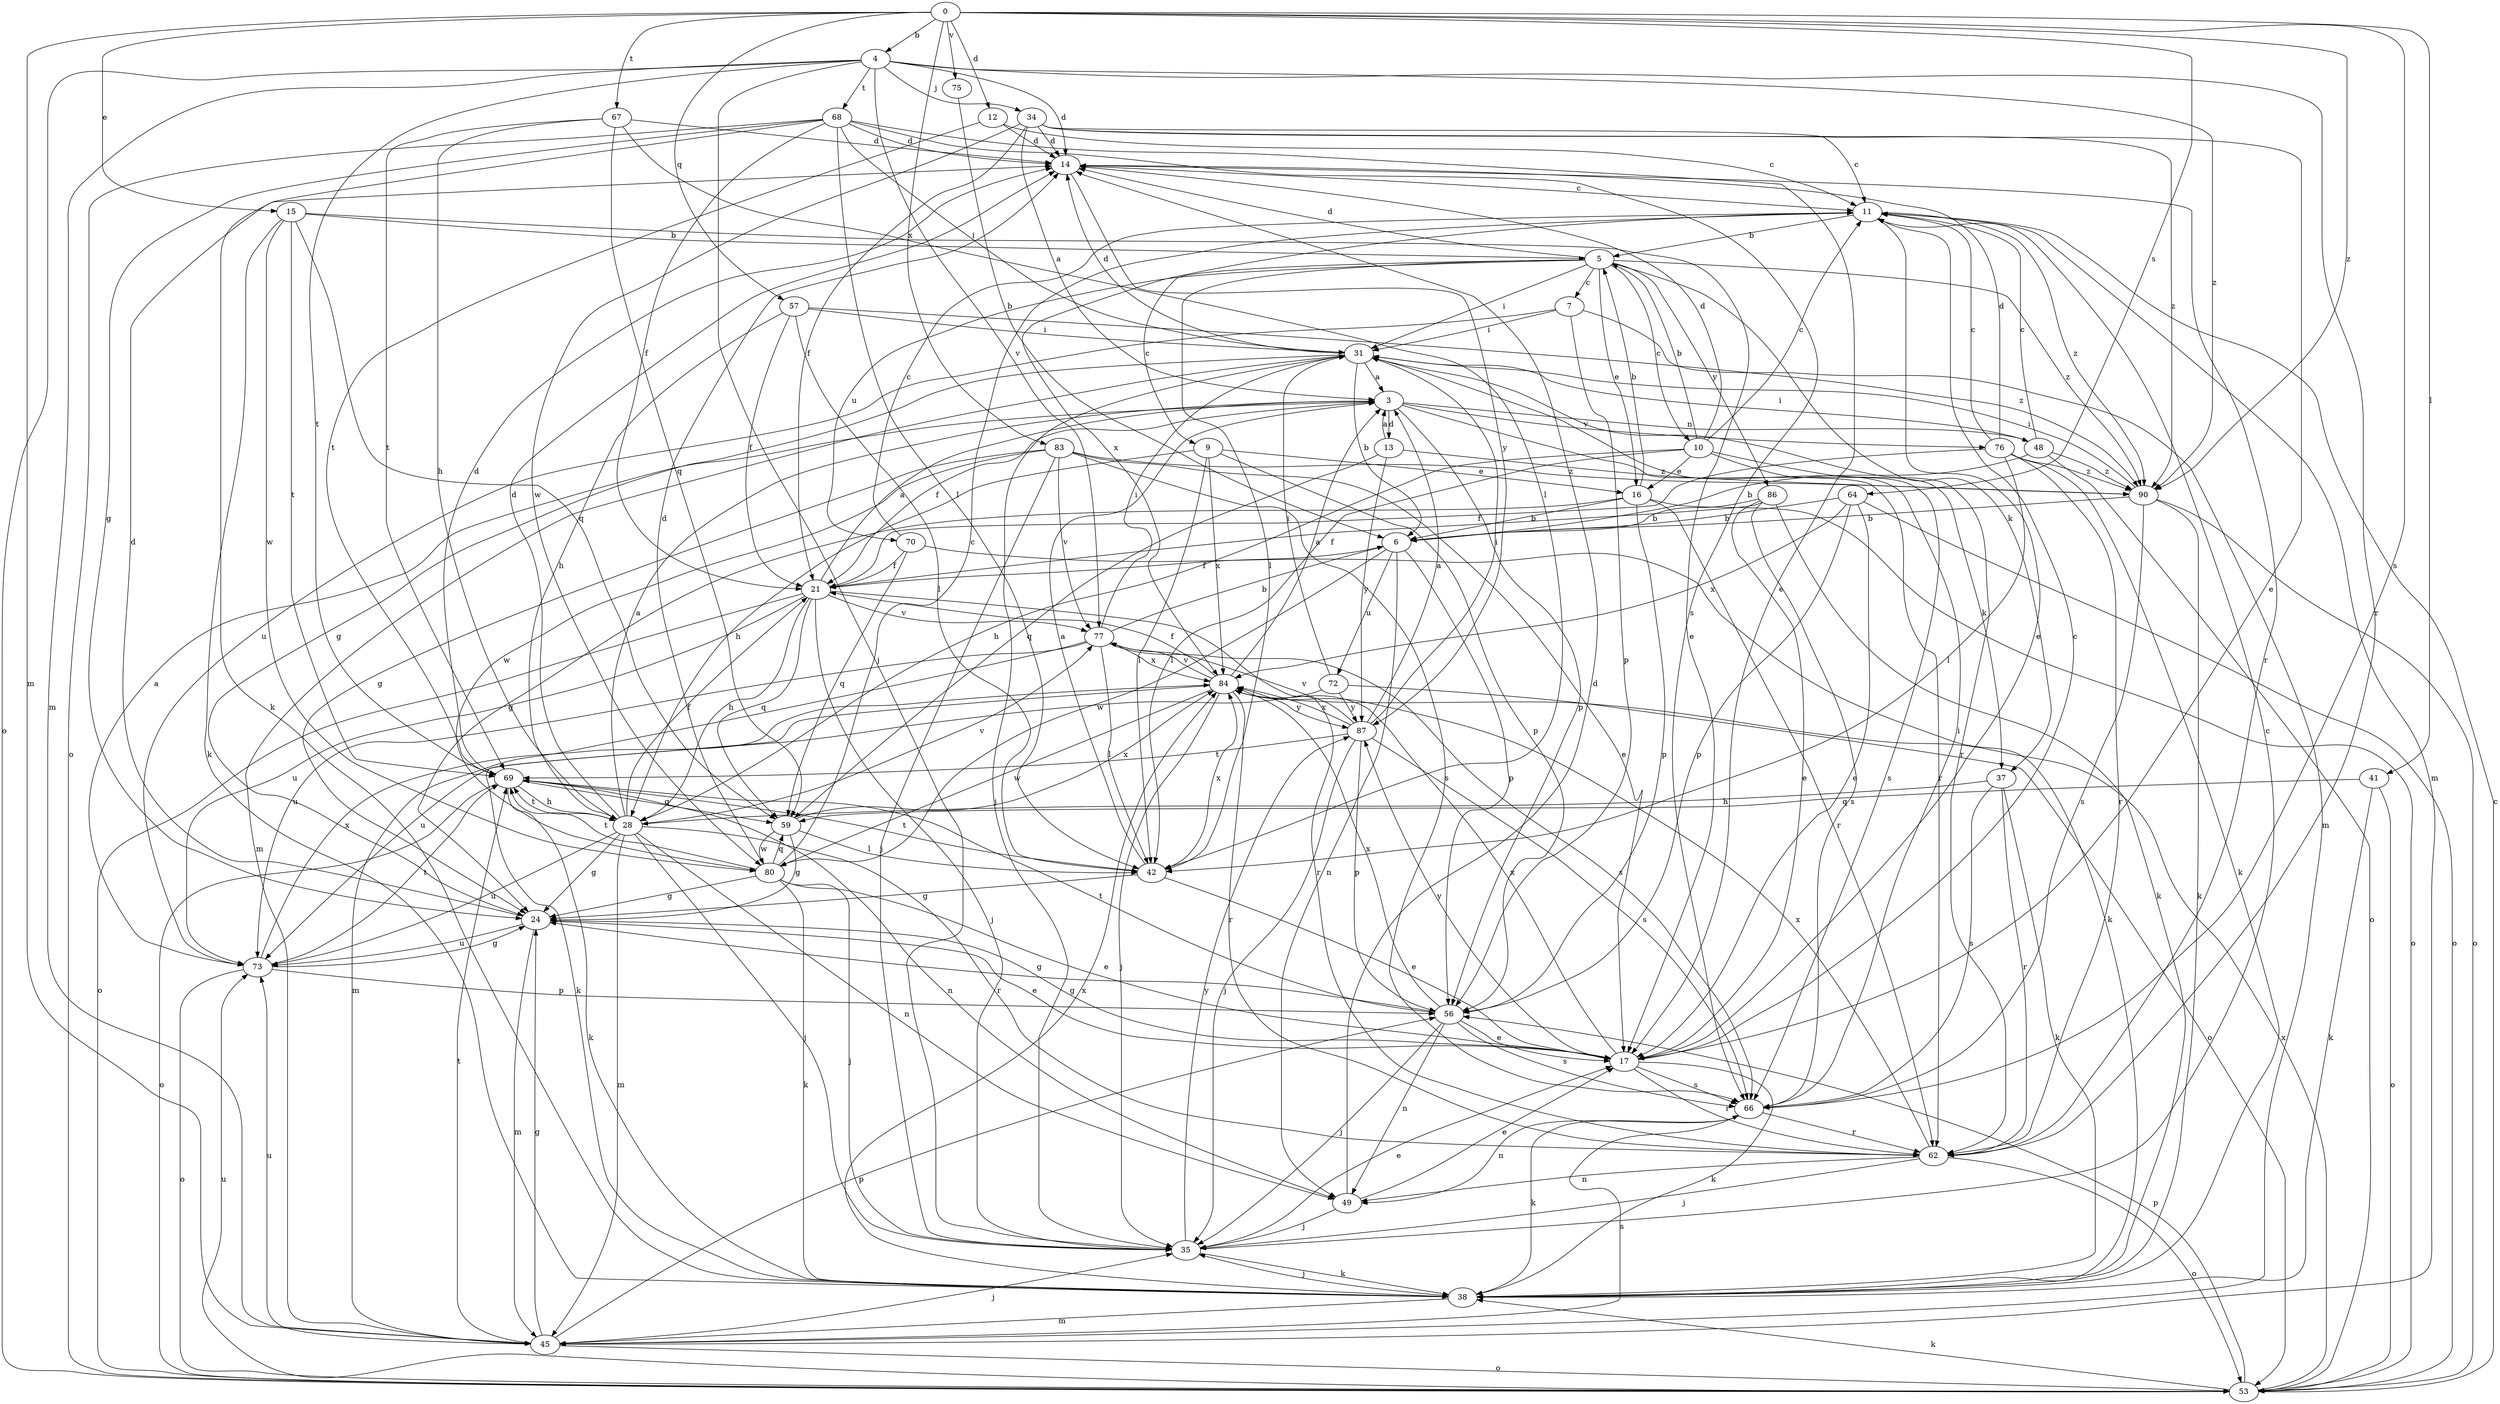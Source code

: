 strict digraph  {
0;
3;
4;
5;
6;
7;
9;
10;
11;
12;
13;
14;
15;
16;
17;
21;
24;
28;
31;
34;
35;
37;
38;
41;
42;
45;
48;
49;
53;
56;
57;
59;
62;
64;
66;
67;
68;
69;
70;
72;
73;
75;
76;
77;
80;
83;
84;
86;
87;
90;
0 -> 4  [label=b];
0 -> 12  [label=d];
0 -> 15  [label=e];
0 -> 41  [label=l];
0 -> 45  [label=m];
0 -> 57  [label=q];
0 -> 64  [label=s];
0 -> 66  [label=s];
0 -> 67  [label=t];
0 -> 75  [label=v];
0 -> 83  [label=x];
0 -> 90  [label=z];
3 -> 13  [label=d];
3 -> 21  [label=f];
3 -> 48  [label=n];
3 -> 56  [label=p];
3 -> 62  [label=r];
3 -> 76  [label=v];
4 -> 14  [label=d];
4 -> 34  [label=j];
4 -> 35  [label=j];
4 -> 45  [label=m];
4 -> 53  [label=o];
4 -> 62  [label=r];
4 -> 68  [label=t];
4 -> 69  [label=t];
4 -> 77  [label=v];
4 -> 90  [label=z];
5 -> 7  [label=c];
5 -> 9  [label=c];
5 -> 10  [label=c];
5 -> 14  [label=d];
5 -> 16  [label=e];
5 -> 31  [label=i];
5 -> 37  [label=k];
5 -> 42  [label=l];
5 -> 70  [label=u];
5 -> 86  [label=y];
5 -> 90  [label=z];
6 -> 21  [label=f];
6 -> 49  [label=n];
6 -> 56  [label=p];
6 -> 72  [label=u];
6 -> 80  [label=w];
7 -> 31  [label=i];
7 -> 45  [label=m];
7 -> 56  [label=p];
7 -> 73  [label=u];
9 -> 16  [label=e];
9 -> 28  [label=h];
9 -> 42  [label=l];
9 -> 56  [label=p];
9 -> 84  [label=x];
10 -> 5  [label=b];
10 -> 11  [label=c];
10 -> 14  [label=d];
10 -> 16  [label=e];
10 -> 28  [label=h];
10 -> 37  [label=k];
10 -> 42  [label=l];
10 -> 66  [label=s];
11 -> 5  [label=b];
11 -> 17  [label=e];
11 -> 45  [label=m];
11 -> 84  [label=x];
11 -> 90  [label=z];
12 -> 11  [label=c];
12 -> 14  [label=d];
12 -> 69  [label=t];
13 -> 3  [label=a];
13 -> 59  [label=q];
13 -> 87  [label=y];
13 -> 90  [label=z];
14 -> 11  [label=c];
14 -> 62  [label=r];
14 -> 87  [label=y];
15 -> 5  [label=b];
15 -> 17  [label=e];
15 -> 38  [label=k];
15 -> 59  [label=q];
15 -> 69  [label=t];
15 -> 80  [label=w];
16 -> 5  [label=b];
16 -> 6  [label=b];
16 -> 24  [label=g];
16 -> 53  [label=o];
16 -> 56  [label=p];
16 -> 62  [label=r];
17 -> 11  [label=c];
17 -> 24  [label=g];
17 -> 38  [label=k];
17 -> 62  [label=r];
17 -> 66  [label=s];
17 -> 84  [label=x];
17 -> 87  [label=y];
21 -> 3  [label=a];
21 -> 28  [label=h];
21 -> 35  [label=j];
21 -> 53  [label=o];
21 -> 59  [label=q];
21 -> 62  [label=r];
21 -> 73  [label=u];
21 -> 77  [label=v];
24 -> 14  [label=d];
24 -> 17  [label=e];
24 -> 45  [label=m];
24 -> 73  [label=u];
28 -> 3  [label=a];
28 -> 14  [label=d];
28 -> 21  [label=f];
28 -> 24  [label=g];
28 -> 35  [label=j];
28 -> 45  [label=m];
28 -> 49  [label=n];
28 -> 62  [label=r];
28 -> 69  [label=t];
28 -> 73  [label=u];
28 -> 77  [label=v];
31 -> 3  [label=a];
31 -> 6  [label=b];
31 -> 14  [label=d];
31 -> 24  [label=g];
31 -> 35  [label=j];
31 -> 45  [label=m];
31 -> 62  [label=r];
34 -> 3  [label=a];
34 -> 11  [label=c];
34 -> 14  [label=d];
34 -> 17  [label=e];
34 -> 21  [label=f];
34 -> 80  [label=w];
34 -> 90  [label=z];
35 -> 11  [label=c];
35 -> 17  [label=e];
35 -> 38  [label=k];
35 -> 87  [label=y];
37 -> 28  [label=h];
37 -> 38  [label=k];
37 -> 62  [label=r];
37 -> 66  [label=s];
38 -> 35  [label=j];
38 -> 45  [label=m];
38 -> 84  [label=x];
41 -> 38  [label=k];
41 -> 53  [label=o];
41 -> 59  [label=q];
42 -> 3  [label=a];
42 -> 17  [label=e];
42 -> 24  [label=g];
42 -> 69  [label=t];
42 -> 84  [label=x];
45 -> 24  [label=g];
45 -> 35  [label=j];
45 -> 53  [label=o];
45 -> 56  [label=p];
45 -> 66  [label=s];
45 -> 69  [label=t];
45 -> 73  [label=u];
48 -> 6  [label=b];
48 -> 11  [label=c];
48 -> 31  [label=i];
48 -> 53  [label=o];
48 -> 90  [label=z];
49 -> 14  [label=d];
49 -> 17  [label=e];
49 -> 35  [label=j];
53 -> 11  [label=c];
53 -> 38  [label=k];
53 -> 56  [label=p];
53 -> 73  [label=u];
53 -> 84  [label=x];
56 -> 17  [label=e];
56 -> 24  [label=g];
56 -> 35  [label=j];
56 -> 49  [label=n];
56 -> 66  [label=s];
56 -> 69  [label=t];
56 -> 84  [label=x];
57 -> 21  [label=f];
57 -> 28  [label=h];
57 -> 31  [label=i];
57 -> 42  [label=l];
57 -> 90  [label=z];
59 -> 24  [label=g];
59 -> 42  [label=l];
59 -> 80  [label=w];
59 -> 84  [label=x];
62 -> 35  [label=j];
62 -> 49  [label=n];
62 -> 53  [label=o];
62 -> 84  [label=x];
64 -> 6  [label=b];
64 -> 17  [label=e];
64 -> 53  [label=o];
64 -> 56  [label=p];
64 -> 84  [label=x];
66 -> 31  [label=i];
66 -> 38  [label=k];
66 -> 49  [label=n];
66 -> 62  [label=r];
67 -> 14  [label=d];
67 -> 28  [label=h];
67 -> 42  [label=l];
67 -> 59  [label=q];
67 -> 69  [label=t];
68 -> 14  [label=d];
68 -> 17  [label=e];
68 -> 21  [label=f];
68 -> 24  [label=g];
68 -> 31  [label=i];
68 -> 38  [label=k];
68 -> 42  [label=l];
68 -> 53  [label=o];
68 -> 66  [label=s];
69 -> 14  [label=d];
69 -> 28  [label=h];
69 -> 38  [label=k];
69 -> 49  [label=n];
69 -> 53  [label=o];
69 -> 59  [label=q];
70 -> 11  [label=c];
70 -> 21  [label=f];
70 -> 38  [label=k];
70 -> 59  [label=q];
72 -> 31  [label=i];
72 -> 53  [label=o];
72 -> 73  [label=u];
72 -> 87  [label=y];
73 -> 3  [label=a];
73 -> 24  [label=g];
73 -> 53  [label=o];
73 -> 56  [label=p];
73 -> 69  [label=t];
73 -> 84  [label=x];
75 -> 6  [label=b];
76 -> 11  [label=c];
76 -> 14  [label=d];
76 -> 21  [label=f];
76 -> 38  [label=k];
76 -> 42  [label=l];
76 -> 62  [label=r];
76 -> 90  [label=z];
77 -> 6  [label=b];
77 -> 31  [label=i];
77 -> 42  [label=l];
77 -> 45  [label=m];
77 -> 66  [label=s];
77 -> 73  [label=u];
77 -> 84  [label=x];
80 -> 11  [label=c];
80 -> 14  [label=d];
80 -> 17  [label=e];
80 -> 24  [label=g];
80 -> 35  [label=j];
80 -> 38  [label=k];
80 -> 59  [label=q];
80 -> 69  [label=t];
83 -> 17  [label=e];
83 -> 24  [label=g];
83 -> 35  [label=j];
83 -> 66  [label=s];
83 -> 77  [label=v];
83 -> 80  [label=w];
83 -> 90  [label=z];
84 -> 3  [label=a];
84 -> 21  [label=f];
84 -> 35  [label=j];
84 -> 38  [label=k];
84 -> 62  [label=r];
84 -> 77  [label=v];
84 -> 80  [label=w];
84 -> 87  [label=y];
86 -> 6  [label=b];
86 -> 17  [label=e];
86 -> 21  [label=f];
86 -> 38  [label=k];
86 -> 66  [label=s];
87 -> 3  [label=a];
87 -> 31  [label=i];
87 -> 35  [label=j];
87 -> 56  [label=p];
87 -> 66  [label=s];
87 -> 69  [label=t];
87 -> 77  [label=v];
87 -> 84  [label=x];
90 -> 6  [label=b];
90 -> 31  [label=i];
90 -> 38  [label=k];
90 -> 53  [label=o];
90 -> 66  [label=s];
}
